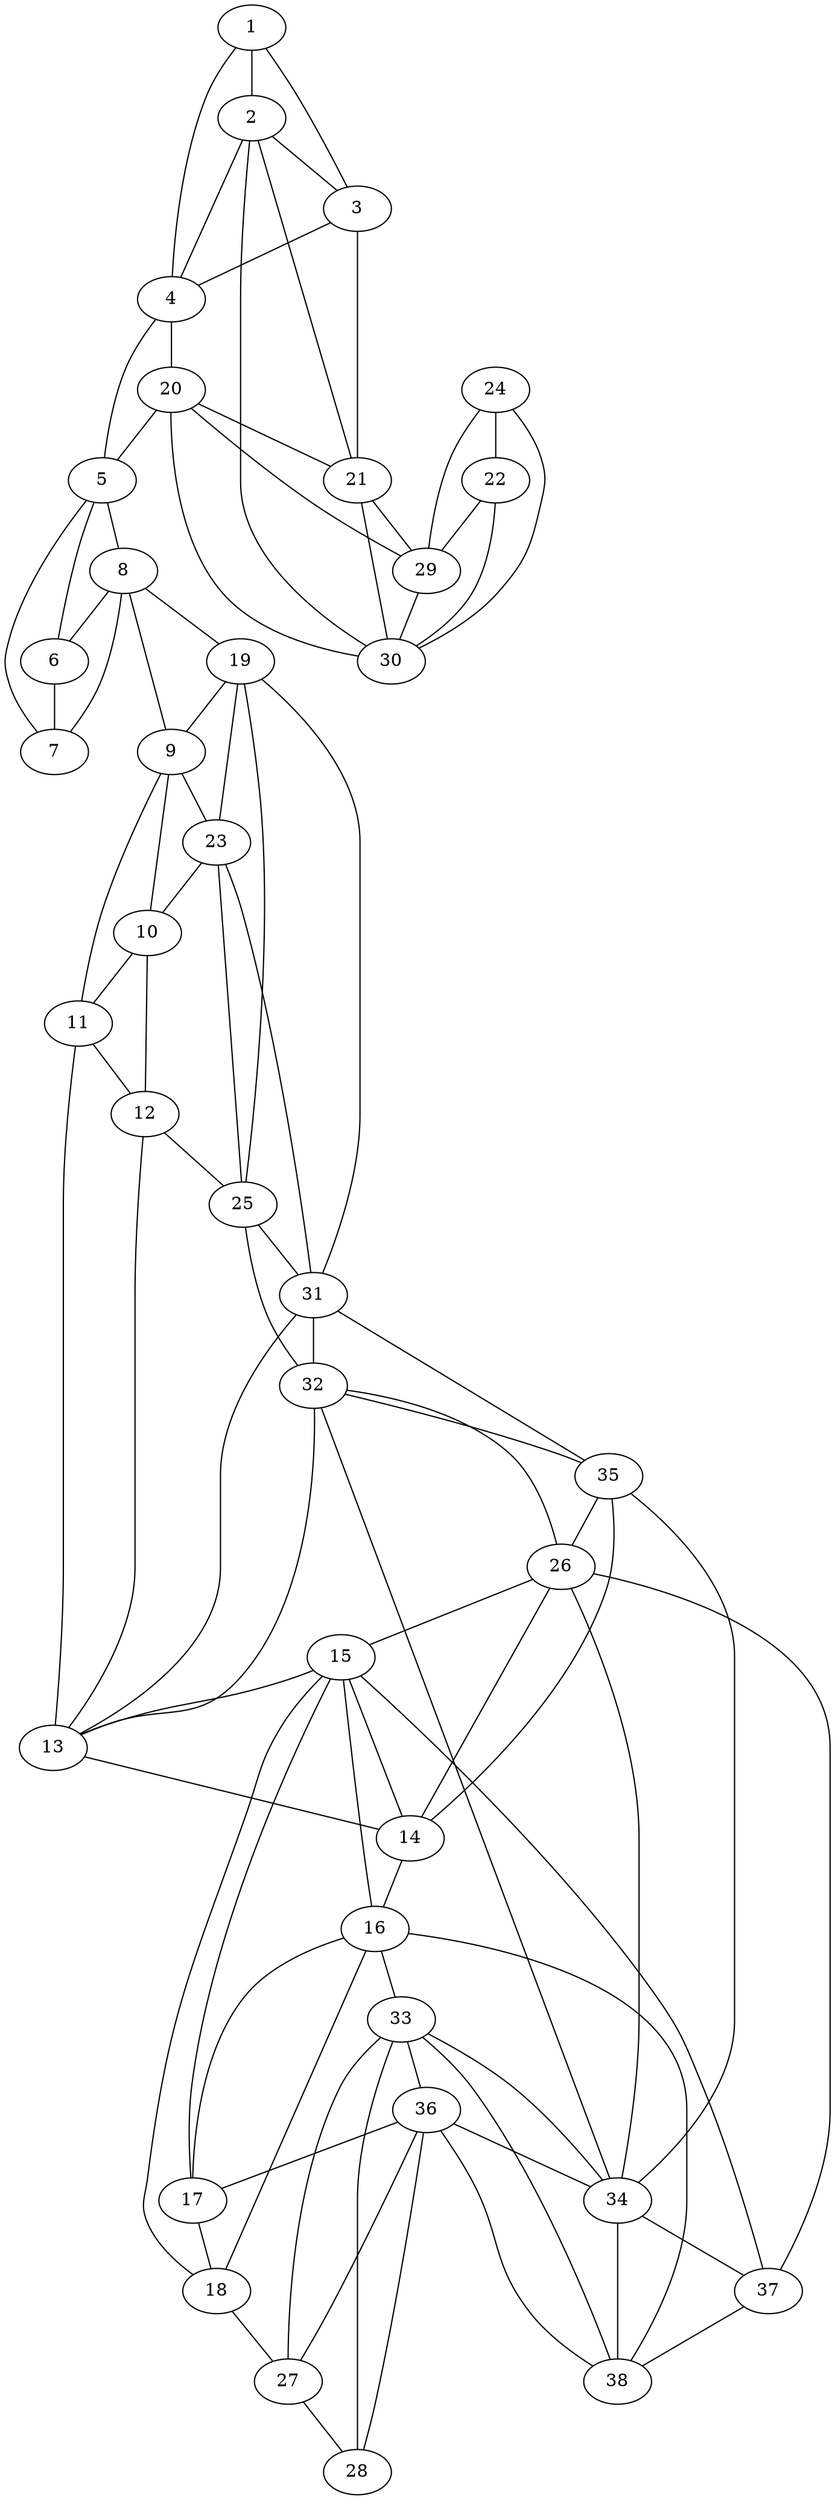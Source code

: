 graph pdb1loo {
	1	 [aaLength=11,
		sequence=GKGKVVDLLAT,
		type=0];
	2	 [aaLength=6,
		sequence=PSGIIN,
		type=0];
	1 -- 2	 [distance0="41.24142",
		frequency=1,
		type0=1];
	3	 [aaLength=14,
		sequence=HLPGLFEEAEKNEK,
		type=0];
	1 -- 3	 [distance0="63.68927",
		frequency=1,
		type0=2];
	4	 [aaLength=4,
		sequence=DWEK,
		type=0];
	1 -- 4	 [distance0="78.92672",
		frequency=1,
		type0=3];
	2 -- 3	 [distance0="26.21997",
		frequency=1,
		type0=1];
	2 -- 4	 [distance0="37.79251",
		frequency=1,
		type0=2];
	21	 [aaLength=4,
		sequence=VSFI,
		type=1];
	2 -- 21	 [distance0="3.0",
		frequency=1,
		type0=4];
	3 -- 4	 [distance0="21.76763",
		distance1="4.0",
		frequency=2,
		type0=1,
		type1=4];
	5	 [aaLength=11,
		sequence=GIGPTYSSKAA,
		type=0];
	4 -- 5	 [distance0="50.5448",
		frequency=1,
		type0=3];
	20	 [aaLength=4,
		sequence=LIIS,
		type=1];
	4 -- 20	 [distance0="1.0",
		frequency=1,
		type0=4];
	6	 [aaLength=7,
		sequence=RICDLLS,
		type=0];
	5 -- 6	 [distance0="15.86871",
		distance1="4.0",
		frequency=2,
		type0=1,
		type1=4];
	7	 [aaLength=20,
		sequence=DFDEFSARFKNLAHQHQSMF,
		type=0];
	5 -- 7	 [distance0="25.67166",
		frequency=1,
		type0=2];
	8	 [aaLength=17,
		sequence=DVEGQLKRLKGFAERIR,
		type=0];
	5 -- 8	 [distance0="49.44477",
		frequency=1,
		type0=3];
	6 -- 7	 [distance0="14.92325",
		distance1="0.0",
		frequency=2,
		type0=1,
		type1=5];
	8 -- 6	 [distance0="33.84058",
		frequency=1,
		type0=2];
	8 -- 7	 [distance0="27.9231",
		frequency=1,
		type0=1];
	19	 [aaLength=2,
		sequence=VR,
		type=1];
	8 -- 19	 [distance0="2.0",
		frequency=1,
		type0=4];
	9	 [aaLength=12,
		sequence=DGVYFMYEALHG,
		type=0];
	11	 [aaLength=9,
		sequence=VGGVCTGLG,
		type=0];
	9 -- 11	 [distance0="43.71778",
		frequency=1,
		type0=3];
	9 -- 8	 [distance0="34.03819",
		frequency=1,
		type0=2];
	10	 [aaLength=5,
		sequence=AALLD,
		type=0];
	9 -- 10	 [distance0="25.71639",
		frequency=1,
		type0=1];
	23	 [aaLength=4,
		sequence=VLVE,
		type=1];
	9 -- 23	 [distance0="4.0",
		frequency=1,
		type0=4];
	10 -- 11	 [distance0="21.1579",
		distance1="15.0",
		frequency=2,
		type0=1,
		type1=4];
	12	 [aaLength=3,
		sequence=PPQ,
		type=0];
	11 -- 12	 [distance0="11.97604",
		distance1="1.0",
		frequency=2,
		type0=1,
		type1=4];
	13	 [aaLength=11,
		sequence=NEIGDLLQNRG,
		type=0];
	11 -- 13	 [distance0="42.71773",
		frequency=1,
		type0=3];
	12 -- 10	 [distance0="32.84194",
		frequency=1,
		type0=2];
	25	 [aaLength=9,
		sequence=IGDVYGVVK,
		type=1];
	12 -- 25	 [distance0="1.0",
		frequency=1,
		type0=4];
	14	 [aaLength=12,
		sequence=LMILRYAHMVNG,
		type=0];
	13 -- 14	 [distance0="35.3568",
		frequency=1,
		type0=1];
	13 -- 12	 [distance0="36.70241",
		frequency=1,
		type0=2];
	32	 [aaLength=3,
		sequence=RCG,
		type=1];
	13 -- 32	 [distance0="11.0",
		frequency=1,
		type0=4];
	15	 [aaLength=8,
		sequence=KLDILDVL,
		type=0];
	14 -- 15	 [distance0="28.80045",
		frequency=1,
		type0=1];
	16	 [aaLength=8,
		sequence=NQEILQKV,
		type=0];
	14 -- 16	 [distance0="49.96541",
		frequency=1,
		type0=3];
	26	 [aaLength=5,
		sequence=ALALT,
		type=1];
	14 -- 26	 [distance0="2.0",
		frequency=1,
		type0=4];
	15 -- 13	 [distance0="47.53005",
		frequency=1,
		type0=3];
	37	 [aaLength=10,
		sequence=EIKVGISYKL,
		type=1];
	15 -- 37	 [distance0="1.0",
		frequency=1,
		type0=4];
	16 -- 15	 [distance0="42.00991",
		frequency=1,
		type0=1];
	18	 [aaLength=16,
		sequence=PPQAQSYVRFVENHMG,
		type=0];
	16 -- 18	 [distance0="43.12829",
		frequency=1,
		type0=2];
	33	 [aaLength=8,
		sequence=EVEYETLP,
		type=1];
	16 -- 33	 [distance0="0.0",
		frequency=1,
		type0=5];
	17	 [aaLength=5,
		sequence=KWEDL,
		type=0];
	17 -- 15	 [distance0="58.14169",
		frequency=1,
		type0=3];
	17 -- 16	 [distance0="49.91003",
		frequency=1,
		type0=2];
	17 -- 18	 [distance0="13.67385",
		distance1="0.0",
		frequency=2,
		type0=1,
		type1=5];
	18 -- 15	 [distance0="61.48381",
		frequency=1,
		type0=3];
	27	 [aaLength=5,
		sequence=VKWVG,
		type=1];
	18 -- 27	 [distance0="2.0",
		frequency=1,
		type0=4];
	19 -- 9	 [distance0="0.0",
		frequency=1,
		type0=5];
	19 -- 23	 [distance0="18.0",
		frequency=1,
		type0=1];
	19 -- 25	 [distance0="59.0",
		frequency=1,
		type0=2];
	31	 [aaLength=3,
		sequence=TTR,
		type=1];
	19 -- 31	 [distance0="70.0",
		frequency=1,
		type0=3];
	20 -- 5	 [distance0="34.0",
		frequency=1,
		type0=4];
	20 -- 21	 [distance0="33.0",
		frequency=1,
		type0=1];
	29	 [aaLength=5,
		sequence=HTVVV,
		type=1];
	20 -- 29	 [distance0="57.0",
		frequency=1,
		type0=3];
	30	 [aaLength=5,
		sequence=KEYDF,
		type=1];
	20 -- 30	 [distance0="50.0",
		frequency=1,
		type0=2];
	21 -- 3	 [distance0="6.0",
		frequency=1,
		type0=4];
	21 -- 29	 [distance0="24.0",
		frequency=1,
		type0=2];
	21 -- 30	 [distance0="17.0",
		frequency=1,
		type0=1];
	22	 [aaLength=4,
		sequence=IVSR,
		type=1];
	22 -- 29	 [distance0="12.0",
		distance1="8.0",
		frequency=2,
		type0=1,
		type1=4];
	22 -- 30	 [distance0="19.0",
		frequency=1,
		type0=2];
	23 -- 10	 [distance0="3.0",
		frequency=1,
		type0=4];
	23 -- 25	 [distance0="41.0",
		frequency=1,
		type0=2];
	23 -- 31	 [distance0="52.0",
		frequency=1,
		type0=3];
	24	 [aaLength=6,
		sequence=VTVVLG,
		type=1];
	24 -- 22	 [distance0="26.0",
		distance1="20.0",
		frequency=2,
		type0=1,
		type1=4];
	24 -- 29	 [distance0="38.0",
		frequency=1,
		type0=2];
	24 -- 30	 [distance0="45.0",
		frequency=1,
		type0=3];
	25 -- 31	 [distance0="11.0",
		distance1="2.0",
		frequency=2,
		type0=1,
		type1=4];
	25 -- 32	 [distance0="47.0",
		frequency=1,
		type0=3];
	26 -- 15	 [distance0="0.0",
		frequency=1,
		type0=5];
	34	 [aaLength=10,
		sequence=EIKVGISYKL,
		type=1];
	26 -- 34	 [distance0="14.0",
		frequency=1,
		type0=1];
	26 -- 37	 [distance0="14.0",
		frequency=1,
		type0=2];
	28	 [aaLength=3,
		sequence=MIQ,
		type=1];
	27 -- 28	 [distance0="12.0",
		distance1="7.0",
		frequency=2,
		type0=1,
		type1=4];
	27 -- 33	 [distance0="41.0",
		frequency=1,
		type0=2];
	36	 [aaLength=8,
		sequence=EVEYETLP,
		type=1];
	27 -- 36	 [distance0="41.0",
		frequency=1,
		type0=3];
	28 -- 33	 [distance0="53.0",
		frequency=1,
		type0=2];
	28 -- 36	 [distance0="53.0",
		frequency=1,
		type0=3];
	29 -- 30	 [distance0="7.0",
		distance1="2.0",
		frequency=2,
		type0=1,
		type1=4];
	30 -- 2	 [distance0="3.0",
		frequency=1,
		type0=4];
	31 -- 13	 [distance0="11.0",
		frequency=1,
		type0=4];
	31 -- 32	 [distance0="36.0",
		frequency=1,
		type0=2];
	35	 [aaLength=2,
		sequence=LD,
		type=1];
	31 -- 35	 [distance0="40.0",
		frequency=1,
		type0=3];
	32 -- 26	 [distance0="20.0",
		frequency=1,
		type0=2];
	32 -- 34	 [distance0="34.0",
		frequency=1,
		type0=3];
	32 -- 35	 [distance0="1.0",
		frequency=1,
		type0=4];
	33 -- 34	 [distance0="28.0",
		frequency=1,
		type0=3];
	33 -- 36	 [distance0="0.0",
		frequency=1,
		type0=5];
	38	 [aaLength=3,
		sequence=KRI,
		type=1];
	33 -- 38	 [distance0="16.0",
		frequency=1,
		type0=2];
	34 -- 37	 [distance0="0.0",
		frequency=1,
		type0=1];
	35 -- 14	 [distance0="0.0",
		frequency=1,
		type0=5];
	35 -- 26	 [distance0="16.0",
		frequency=1,
		type0=2];
	35 -- 34	 [distance0="30.0",
		frequency=1,
		type0=3];
	36 -- 17	 [distance0="10.0",
		frequency=1,
		type0=4];
	36 -- 34	 [distance0="28.0",
		frequency=1,
		type0=3];
	36 -- 38	 [distance0="16.0",
		frequency=1,
		type0=2];
	37 -- 38	 [distance0="12.0",
		frequency=1,
		type0=2];
	38 -- 16	 [distance0="5.0",
		frequency=1,
		type0=4];
	38 -- 34	 [distance0="12.0",
		frequency=1,
		type0=1];
}
